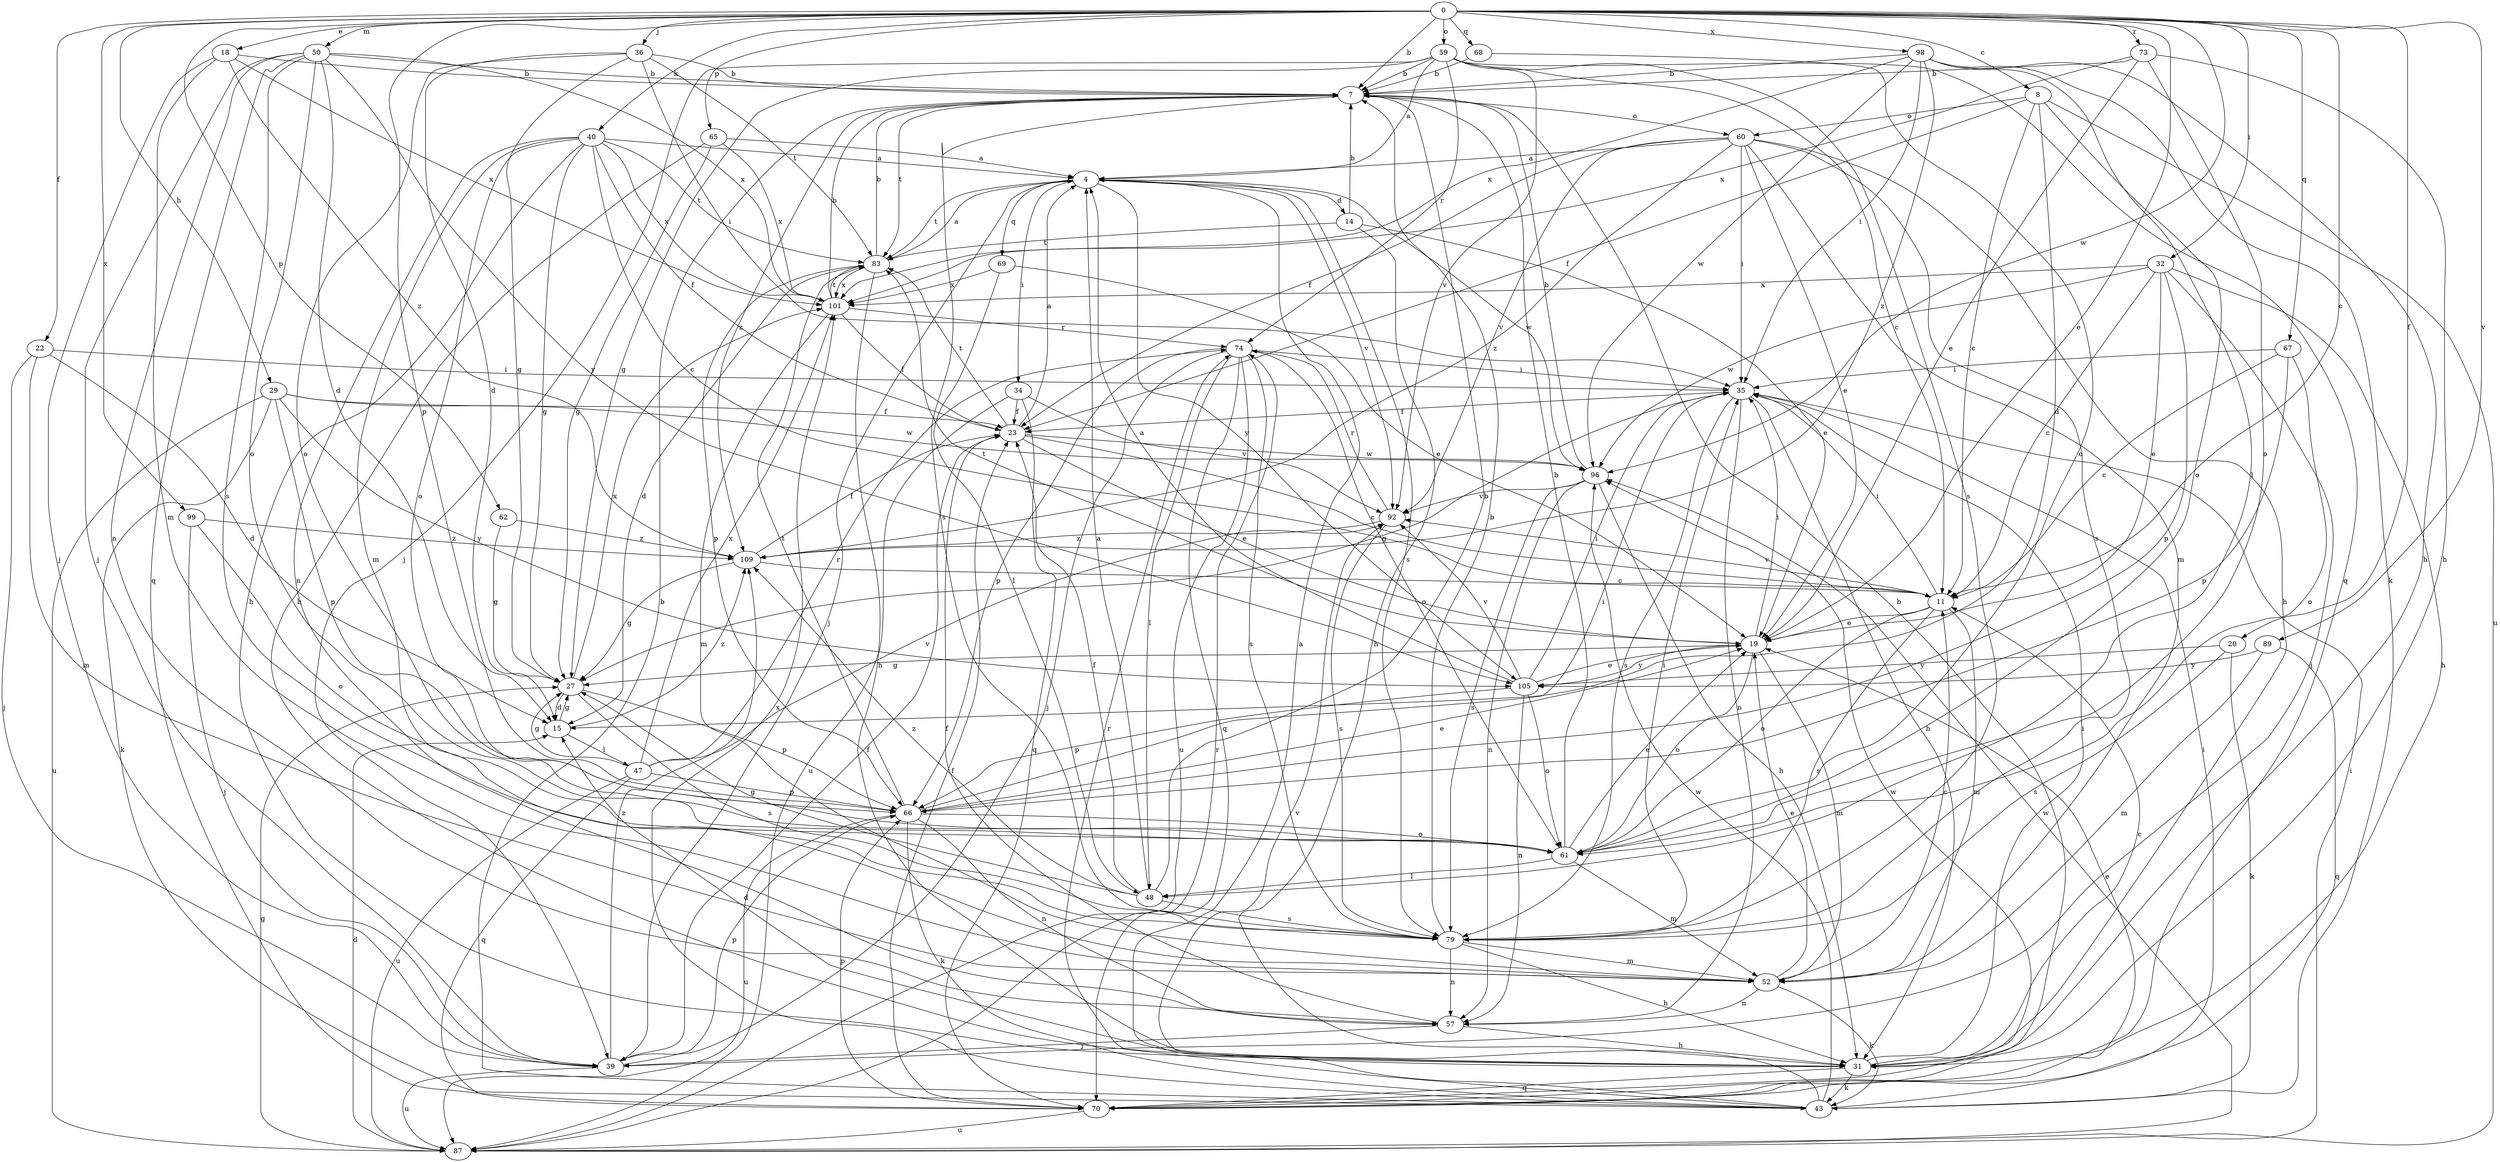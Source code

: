 strict digraph  {
0;
4;
7;
8;
11;
14;
15;
18;
19;
20;
22;
23;
27;
29;
31;
32;
34;
35;
36;
39;
40;
43;
47;
48;
50;
52;
57;
59;
60;
61;
62;
65;
66;
67;
68;
69;
70;
73;
74;
79;
83;
87;
89;
92;
96;
98;
99;
101;
105;
109;
0 -> 7  [label=b];
0 -> 8  [label=c];
0 -> 11  [label=c];
0 -> 18  [label=e];
0 -> 19  [label=e];
0 -> 20  [label=f];
0 -> 22  [label=f];
0 -> 29  [label=h];
0 -> 32  [label=i];
0 -> 36  [label=j];
0 -> 40  [label=k];
0 -> 50  [label=m];
0 -> 59  [label=o];
0 -> 62  [label=p];
0 -> 65  [label=p];
0 -> 66  [label=p];
0 -> 67  [label=q];
0 -> 68  [label=q];
0 -> 73  [label=r];
0 -> 89  [label=v];
0 -> 96  [label=w];
0 -> 98  [label=x];
0 -> 99  [label=x];
4 -> 14  [label=d];
4 -> 34  [label=i];
4 -> 39  [label=j];
4 -> 69  [label=q];
4 -> 79  [label=s];
4 -> 83  [label=t];
4 -> 92  [label=v];
4 -> 96  [label=w];
4 -> 105  [label=y];
7 -> 60  [label=o];
7 -> 79  [label=s];
7 -> 83  [label=t];
7 -> 109  [label=z];
8 -> 11  [label=c];
8 -> 15  [label=d];
8 -> 23  [label=f];
8 -> 60  [label=o];
8 -> 61  [label=o];
8 -> 87  [label=u];
11 -> 19  [label=e];
11 -> 35  [label=i];
11 -> 52  [label=m];
11 -> 61  [label=o];
11 -> 79  [label=s];
11 -> 92  [label=v];
14 -> 7  [label=b];
14 -> 19  [label=e];
14 -> 31  [label=h];
14 -> 83  [label=t];
15 -> 27  [label=g];
15 -> 47  [label=l];
15 -> 109  [label=z];
18 -> 7  [label=b];
18 -> 39  [label=j];
18 -> 52  [label=m];
18 -> 101  [label=x];
18 -> 109  [label=z];
19 -> 27  [label=g];
19 -> 35  [label=i];
19 -> 52  [label=m];
19 -> 61  [label=o];
19 -> 83  [label=t];
19 -> 105  [label=y];
20 -> 43  [label=k];
20 -> 79  [label=s];
20 -> 105  [label=y];
22 -> 15  [label=d];
22 -> 35  [label=i];
22 -> 39  [label=j];
22 -> 52  [label=m];
23 -> 4  [label=a];
23 -> 11  [label=c];
23 -> 19  [label=e];
23 -> 83  [label=t];
23 -> 96  [label=w];
27 -> 15  [label=d];
27 -> 66  [label=p];
27 -> 79  [label=s];
27 -> 101  [label=x];
29 -> 23  [label=f];
29 -> 43  [label=k];
29 -> 66  [label=p];
29 -> 87  [label=u];
29 -> 96  [label=w];
29 -> 105  [label=y];
31 -> 11  [label=c];
31 -> 15  [label=d];
31 -> 35  [label=i];
31 -> 43  [label=k];
31 -> 70  [label=q];
32 -> 11  [label=c];
32 -> 19  [label=e];
32 -> 31  [label=h];
32 -> 39  [label=j];
32 -> 66  [label=p];
32 -> 96  [label=w];
32 -> 101  [label=x];
34 -> 23  [label=f];
34 -> 70  [label=q];
34 -> 87  [label=u];
34 -> 92  [label=v];
35 -> 23  [label=f];
35 -> 27  [label=g];
35 -> 31  [label=h];
35 -> 57  [label=n];
35 -> 79  [label=s];
36 -> 7  [label=b];
36 -> 15  [label=d];
36 -> 27  [label=g];
36 -> 35  [label=i];
36 -> 61  [label=o];
36 -> 83  [label=t];
39 -> 23  [label=f];
39 -> 66  [label=p];
39 -> 87  [label=u];
39 -> 109  [label=z];
40 -> 4  [label=a];
40 -> 11  [label=c];
40 -> 23  [label=f];
40 -> 27  [label=g];
40 -> 31  [label=h];
40 -> 52  [label=m];
40 -> 57  [label=n];
40 -> 61  [label=o];
40 -> 83  [label=t];
40 -> 101  [label=x];
43 -> 4  [label=a];
43 -> 7  [label=b];
43 -> 35  [label=i];
43 -> 74  [label=r];
43 -> 92  [label=v];
43 -> 96  [label=w];
43 -> 101  [label=x];
47 -> 27  [label=g];
47 -> 66  [label=p];
47 -> 70  [label=q];
47 -> 74  [label=r];
47 -> 87  [label=u];
47 -> 92  [label=v];
47 -> 101  [label=x];
48 -> 4  [label=a];
48 -> 7  [label=b];
48 -> 23  [label=f];
48 -> 27  [label=g];
48 -> 79  [label=s];
48 -> 109  [label=z];
50 -> 7  [label=b];
50 -> 15  [label=d];
50 -> 39  [label=j];
50 -> 57  [label=n];
50 -> 61  [label=o];
50 -> 70  [label=q];
50 -> 79  [label=s];
50 -> 101  [label=x];
50 -> 105  [label=y];
52 -> 11  [label=c];
52 -> 19  [label=e];
52 -> 43  [label=k];
52 -> 57  [label=n];
57 -> 23  [label=f];
57 -> 31  [label=h];
57 -> 39  [label=j];
59 -> 4  [label=a];
59 -> 7  [label=b];
59 -> 11  [label=c];
59 -> 27  [label=g];
59 -> 39  [label=j];
59 -> 70  [label=q];
59 -> 74  [label=r];
59 -> 79  [label=s];
59 -> 92  [label=v];
60 -> 4  [label=a];
60 -> 19  [label=e];
60 -> 23  [label=f];
60 -> 31  [label=h];
60 -> 35  [label=i];
60 -> 52  [label=m];
60 -> 79  [label=s];
60 -> 92  [label=v];
60 -> 109  [label=z];
61 -> 7  [label=b];
61 -> 19  [label=e];
61 -> 48  [label=l];
61 -> 52  [label=m];
62 -> 27  [label=g];
62 -> 109  [label=z];
65 -> 4  [label=a];
65 -> 27  [label=g];
65 -> 31  [label=h];
65 -> 101  [label=x];
66 -> 19  [label=e];
66 -> 35  [label=i];
66 -> 43  [label=k];
66 -> 57  [label=n];
66 -> 61  [label=o];
66 -> 83  [label=t];
66 -> 87  [label=u];
67 -> 11  [label=c];
67 -> 35  [label=i];
67 -> 61  [label=o];
67 -> 66  [label=p];
68 -> 7  [label=b];
68 -> 61  [label=o];
69 -> 19  [label=e];
69 -> 48  [label=l];
69 -> 101  [label=x];
70 -> 7  [label=b];
70 -> 19  [label=e];
70 -> 23  [label=f];
70 -> 66  [label=p];
70 -> 87  [label=u];
70 -> 96  [label=w];
73 -> 7  [label=b];
73 -> 19  [label=e];
73 -> 31  [label=h];
73 -> 61  [label=o];
73 -> 101  [label=x];
74 -> 35  [label=i];
74 -> 39  [label=j];
74 -> 48  [label=l];
74 -> 61  [label=o];
74 -> 66  [label=p];
74 -> 70  [label=q];
74 -> 79  [label=s];
74 -> 87  [label=u];
79 -> 7  [label=b];
79 -> 31  [label=h];
79 -> 35  [label=i];
79 -> 52  [label=m];
79 -> 57  [label=n];
83 -> 4  [label=a];
83 -> 7  [label=b];
83 -> 15  [label=d];
83 -> 31  [label=h];
83 -> 66  [label=p];
83 -> 101  [label=x];
87 -> 15  [label=d];
87 -> 27  [label=g];
87 -> 35  [label=i];
87 -> 74  [label=r];
87 -> 96  [label=w];
89 -> 52  [label=m];
89 -> 70  [label=q];
89 -> 105  [label=y];
92 -> 74  [label=r];
92 -> 79  [label=s];
92 -> 109  [label=z];
96 -> 7  [label=b];
96 -> 31  [label=h];
96 -> 57  [label=n];
96 -> 79  [label=s];
96 -> 92  [label=v];
98 -> 7  [label=b];
98 -> 31  [label=h];
98 -> 35  [label=i];
98 -> 43  [label=k];
98 -> 48  [label=l];
98 -> 96  [label=w];
98 -> 101  [label=x];
98 -> 109  [label=z];
99 -> 39  [label=j];
99 -> 61  [label=o];
99 -> 109  [label=z];
101 -> 7  [label=b];
101 -> 23  [label=f];
101 -> 52  [label=m];
101 -> 74  [label=r];
101 -> 83  [label=t];
105 -> 4  [label=a];
105 -> 19  [label=e];
105 -> 35  [label=i];
105 -> 57  [label=n];
105 -> 61  [label=o];
105 -> 66  [label=p];
105 -> 92  [label=v];
109 -> 11  [label=c];
109 -> 23  [label=f];
109 -> 27  [label=g];
}
